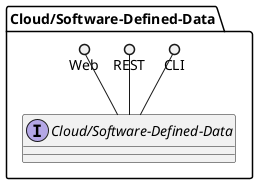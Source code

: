 @startuml

package "Cloud/Software-Defined-Data" {
    interface "Cloud/Software-Defined-Data" {

    }
    CLI ()-- "Cloud/Software-Defined-Data"
    REST ()-- "Cloud/Software-Defined-Data"
    Web ()-- "Cloud/Software-Defined-Data"

}


@enduml
